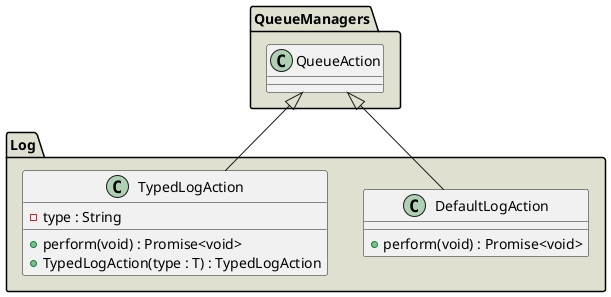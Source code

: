 @startuml
package QueueManagers #e0e0d1 {
    class QueueAction
}

package Log #e0e0d1 {
    class DefaultLogAction {
        + perform(void) : Promise<void>
    }
    QueueAction <|-- DefaultLogAction
    class TypedLogAction {
        - type : String
        + perform(void) : Promise<void>
        + TypedLogAction(type : T) : TypedLogAction
    }
    QueueAction <|-- TypedLogAction
}

@enduml